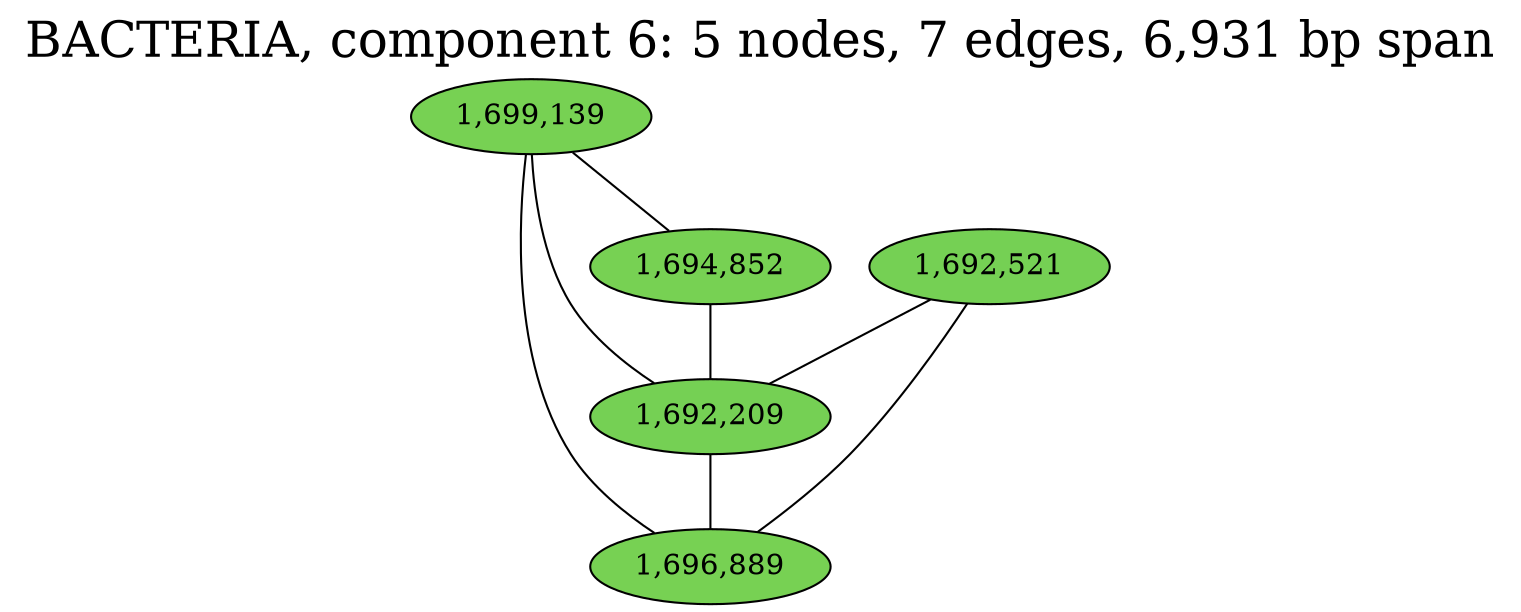 graph BACTERIA_cc6 {
	overlap="prism50";
	outputorder="edgesfirst";
	node [style="filled"];
	label="BACTERIA, component 6: 5 nodes, 7 edges, 6,931 bp span";
	labelloc="t";
	fontsize=24;
	"1,699,139" [fillcolor="#77d153", fontcolor="#000000"];
	"1,694,852" [fillcolor="#77d153", fontcolor="#000000"];
	"1,692,521" [fillcolor="#75d054", fontcolor="#000000"];
	"1,692,209" [fillcolor="#75d054", fontcolor="#000000"];
	"1,696,889" [fillcolor="#77d153", fontcolor="#000000"];
	"1,699,139" -- "1,692,209";
	"1,699,139" -- "1,694,852";
	"1,699,139" -- "1,696,889";
	"1,694,852" -- "1,692,209";
	"1,692,521" -- "1,692,209";
	"1,692,521" -- "1,696,889";
	"1,692,209" -- "1,696,889";
}